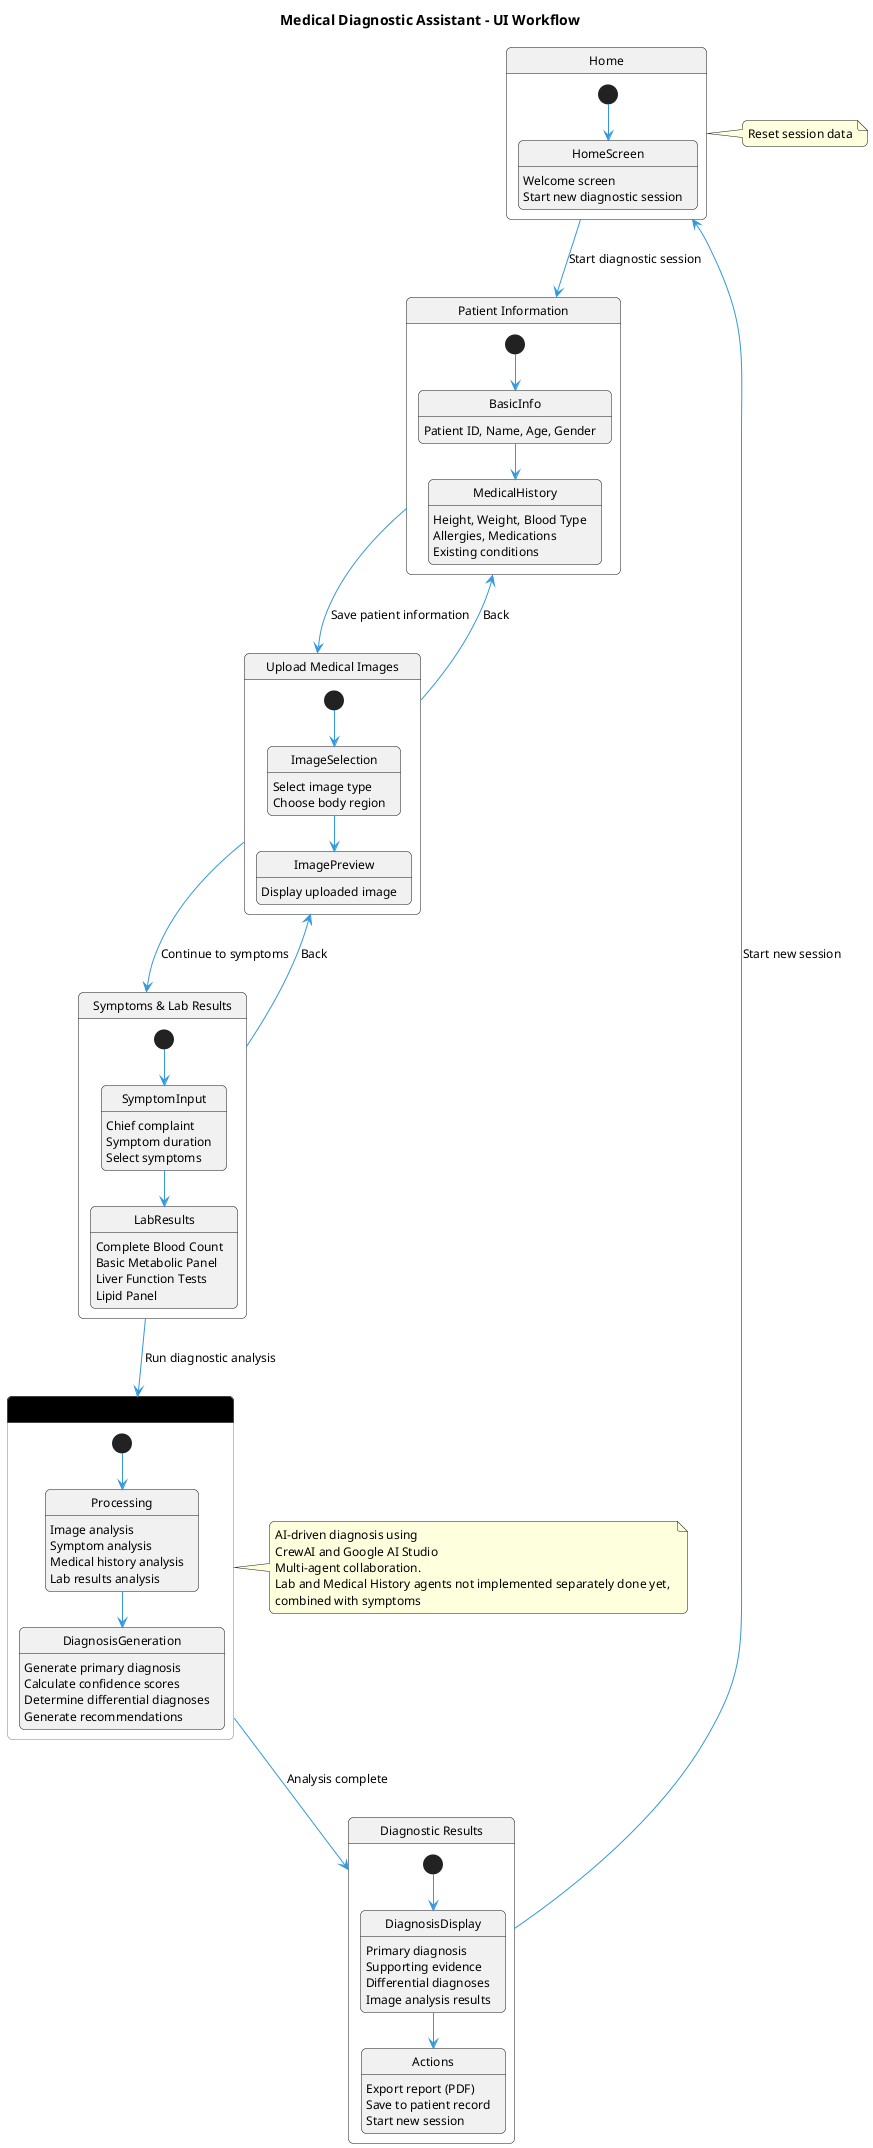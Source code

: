 @startuml workflow
skinparam backgroundColor white
skinparam defaultFontName Arial
skinparam defaultFontSize 12
skinparam roundCorner 10
skinparam ArrowColor #3498db
skinparam ActivityBackgroundColor #f5f7fa
skinparam ActivityBorderColor #2c3e50
skinparam ActivityBorderThickness 1

title Medical Diagnostic Assistant - UI Workflow

' Define states
state "Home" as Home {
  [*] --> HomeScreen
  HomeScreen : Welcome screen
  HomeScreen : Start new diagnostic session
}

state "Patient Information" as PatientInfo {
  [*] --> BasicInfo
  BasicInfo : Patient ID, Name, Age, Gender
  BasicInfo --> MedicalHistory
  MedicalHistory : Height, Weight, Blood Type
  MedicalHistory : Allergies, Medications
  MedicalHistory : Existing conditions
}

state "Upload Medical Images" as ImageUpload {
  [*] --> ImageSelection
  ImageSelection : Select image type
  ImageSelection : Choose body region
  ImageSelection --> ImagePreview
  ImagePreview : Display uploaded image
}

state "Symptoms & Lab Results" as SymptomsLab {
  [*] --> SymptomInput
  SymptomInput : Chief complaint
  SymptomInput : Symptom duration
  SymptomInput : Select symptoms
  SymptomInput --> LabResults
  LabResults : Complete Blood Count
  LabResults : Basic Metabolic Panel
  LabResults : Liver Function Tests
  LabResults : Lipid Panel
}

state "AI Crew (Black Box)" as AICrew #black;line:gray;text:white {
  [*] --> Processing
  Processing : Image analysis
  Processing : Symptom analysis
  Processing : Medical history analysis 
  Processing : Lab results analysis
  Processing --> DiagnosisGeneration
  DiagnosisGeneration : Generate primary diagnosis
  DiagnosisGeneration : Calculate confidence scores
  DiagnosisGeneration : Determine differential diagnoses
  DiagnosisGeneration : Generate recommendations
}

state "Diagnostic Results" as Results {
  [*] --> DiagnosisDisplay
  DiagnosisDisplay : Primary diagnosis
  DiagnosisDisplay : Supporting evidence
  DiagnosisDisplay : Differential diagnoses
  DiagnosisDisplay --> Actions
  DiagnosisDisplay : Image analysis results
  Actions : Export report (PDF)
  Actions : Save to patient record
  Actions : Start new session
}

' Define transitions
Home --> PatientInfo : Start diagnostic session
PatientInfo --> ImageUpload : Save patient information
ImageUpload --> SymptomsLab : Continue to symptoms
SymptomsLab --> AICrew : Run diagnostic analysis
AICrew --> Results : Analysis complete

' Add return paths
Results --> Home : Start new session
ImageUpload --> PatientInfo : Back
SymptomsLab --> ImageUpload : Back

note right of Home : Reset session data

note right of AICrew : AI-driven diagnosis using\nCrewAI and Google AI Studio\nMulti-agent collaboration. \nLab and Medical History agents not implemented separately done yet, \ncombined with symptoms

@enduml